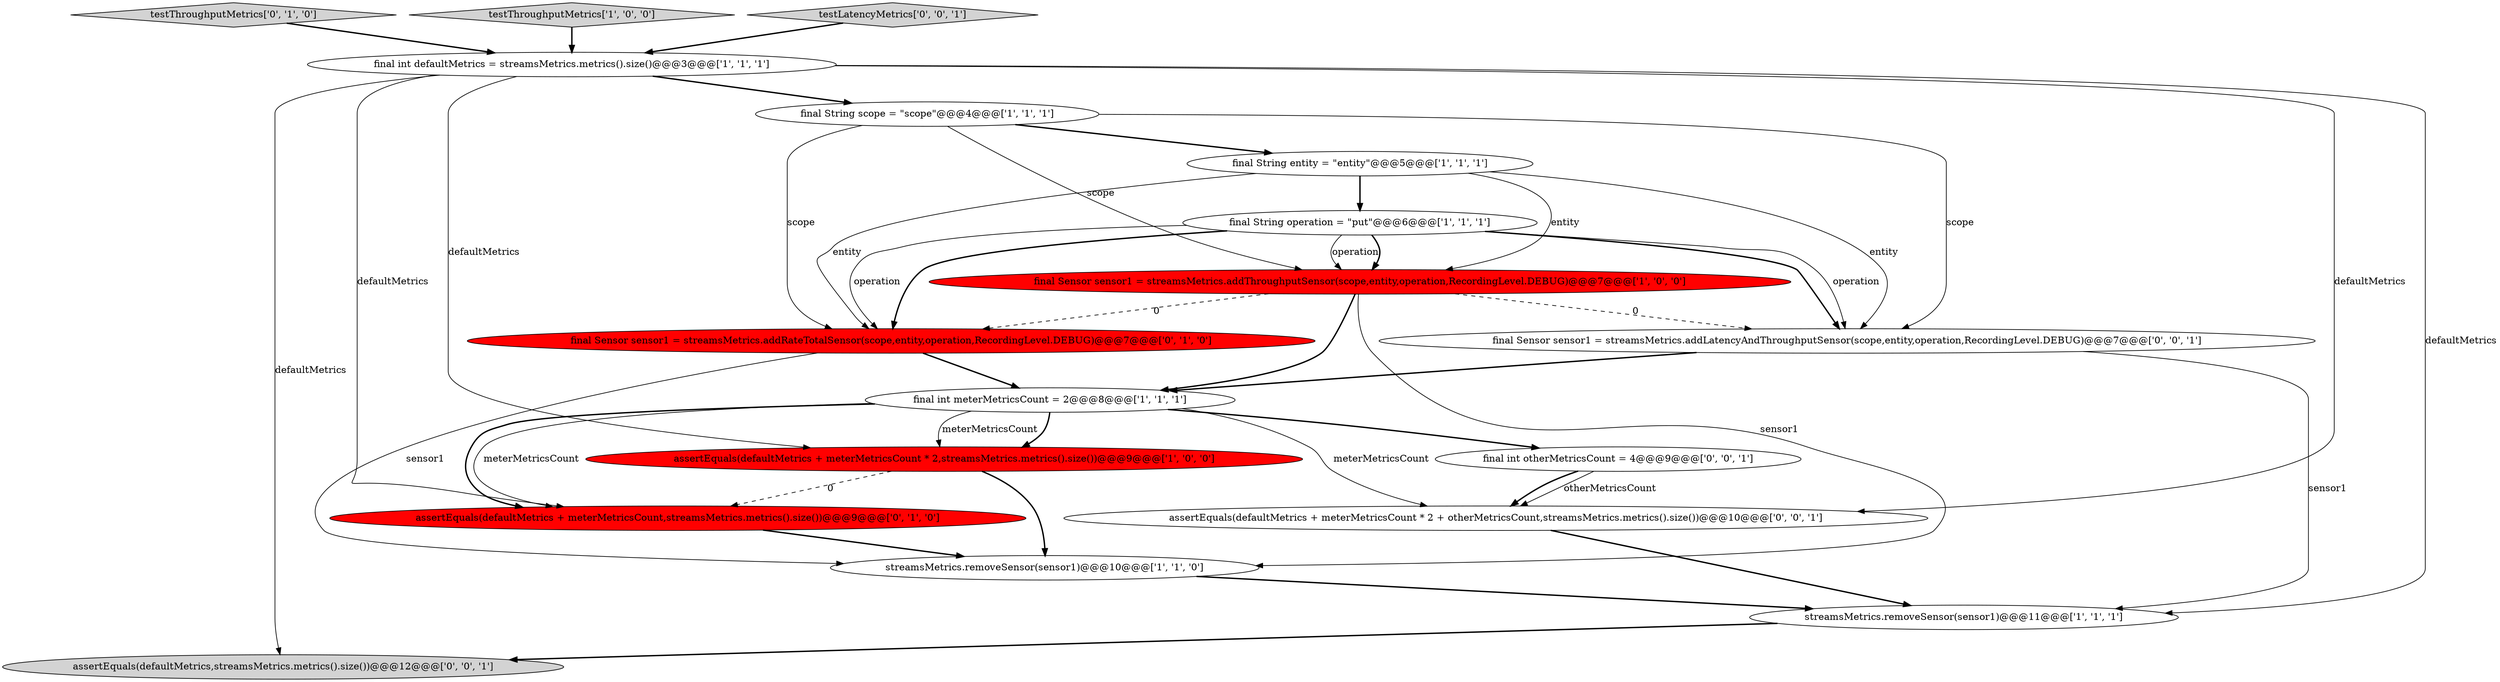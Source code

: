 digraph {
12 [style = filled, label = "testThroughputMetrics['0', '1', '0']", fillcolor = lightgray, shape = diamond image = "AAA0AAABBB2BBB"];
8 [style = filled, label = "final String operation = \"put\"@@@6@@@['1', '1', '1']", fillcolor = white, shape = ellipse image = "AAA0AAABBB1BBB"];
6 [style = filled, label = "streamsMetrics.removeSensor(sensor1)@@@11@@@['1', '1', '1']", fillcolor = white, shape = ellipse image = "AAA0AAABBB1BBB"];
1 [style = filled, label = "testThroughputMetrics['1', '0', '0']", fillcolor = lightgray, shape = diamond image = "AAA0AAABBB1BBB"];
16 [style = filled, label = "assertEquals(defaultMetrics,streamsMetrics.metrics().size())@@@12@@@['0', '0', '1']", fillcolor = lightgray, shape = ellipse image = "AAA0AAABBB3BBB"];
5 [style = filled, label = "streamsMetrics.removeSensor(sensor1)@@@10@@@['1', '1', '0']", fillcolor = white, shape = ellipse image = "AAA0AAABBB1BBB"];
13 [style = filled, label = "final int otherMetricsCount = 4@@@9@@@['0', '0', '1']", fillcolor = white, shape = ellipse image = "AAA0AAABBB3BBB"];
14 [style = filled, label = "assertEquals(defaultMetrics + meterMetricsCount * 2 + otherMetricsCount,streamsMetrics.metrics().size())@@@10@@@['0', '0', '1']", fillcolor = white, shape = ellipse image = "AAA0AAABBB3BBB"];
3 [style = filled, label = "final String scope = \"scope\"@@@4@@@['1', '1', '1']", fillcolor = white, shape = ellipse image = "AAA0AAABBB1BBB"];
4 [style = filled, label = "final int defaultMetrics = streamsMetrics.metrics().size()@@@3@@@['1', '1', '1']", fillcolor = white, shape = ellipse image = "AAA0AAABBB1BBB"];
10 [style = filled, label = "assertEquals(defaultMetrics + meterMetricsCount,streamsMetrics.metrics().size())@@@9@@@['0', '1', '0']", fillcolor = red, shape = ellipse image = "AAA1AAABBB2BBB"];
17 [style = filled, label = "testLatencyMetrics['0', '0', '1']", fillcolor = lightgray, shape = diamond image = "AAA0AAABBB3BBB"];
9 [style = filled, label = "final Sensor sensor1 = streamsMetrics.addThroughputSensor(scope,entity,operation,RecordingLevel.DEBUG)@@@7@@@['1', '0', '0']", fillcolor = red, shape = ellipse image = "AAA1AAABBB1BBB"];
0 [style = filled, label = "assertEquals(defaultMetrics + meterMetricsCount * 2,streamsMetrics.metrics().size())@@@9@@@['1', '0', '0']", fillcolor = red, shape = ellipse image = "AAA1AAABBB1BBB"];
11 [style = filled, label = "final Sensor sensor1 = streamsMetrics.addRateTotalSensor(scope,entity,operation,RecordingLevel.DEBUG)@@@7@@@['0', '1', '0']", fillcolor = red, shape = ellipse image = "AAA1AAABBB2BBB"];
15 [style = filled, label = "final Sensor sensor1 = streamsMetrics.addLatencyAndThroughputSensor(scope,entity,operation,RecordingLevel.DEBUG)@@@7@@@['0', '0', '1']", fillcolor = white, shape = ellipse image = "AAA0AAABBB3BBB"];
2 [style = filled, label = "final int meterMetricsCount = 2@@@8@@@['1', '1', '1']", fillcolor = white, shape = ellipse image = "AAA0AAABBB1BBB"];
7 [style = filled, label = "final String entity = \"entity\"@@@5@@@['1', '1', '1']", fillcolor = white, shape = ellipse image = "AAA0AAABBB1BBB"];
4->3 [style = bold, label=""];
1->4 [style = bold, label=""];
15->2 [style = bold, label=""];
8->11 [style = solid, label="operation"];
11->5 [style = solid, label="sensor1"];
8->15 [style = bold, label=""];
2->10 [style = solid, label="meterMetricsCount"];
4->14 [style = solid, label="defaultMetrics"];
9->2 [style = bold, label=""];
8->9 [style = solid, label="operation"];
7->8 [style = bold, label=""];
2->10 [style = bold, label=""];
7->9 [style = solid, label="entity"];
11->2 [style = bold, label=""];
4->16 [style = solid, label="defaultMetrics"];
4->6 [style = solid, label="defaultMetrics"];
0->10 [style = dashed, label="0"];
2->13 [style = bold, label=""];
13->14 [style = solid, label="otherMetricsCount"];
2->0 [style = bold, label=""];
2->14 [style = solid, label="meterMetricsCount"];
10->5 [style = bold, label=""];
5->6 [style = bold, label=""];
3->9 [style = solid, label="scope"];
12->4 [style = bold, label=""];
3->7 [style = bold, label=""];
4->10 [style = solid, label="defaultMetrics"];
9->15 [style = dashed, label="0"];
6->16 [style = bold, label=""];
15->6 [style = solid, label="sensor1"];
3->15 [style = solid, label="scope"];
7->15 [style = solid, label="entity"];
8->9 [style = bold, label=""];
9->11 [style = dashed, label="0"];
7->11 [style = solid, label="entity"];
8->11 [style = bold, label=""];
2->0 [style = solid, label="meterMetricsCount"];
13->14 [style = bold, label=""];
8->15 [style = solid, label="operation"];
14->6 [style = bold, label=""];
17->4 [style = bold, label=""];
9->5 [style = solid, label="sensor1"];
3->11 [style = solid, label="scope"];
0->5 [style = bold, label=""];
4->0 [style = solid, label="defaultMetrics"];
}
